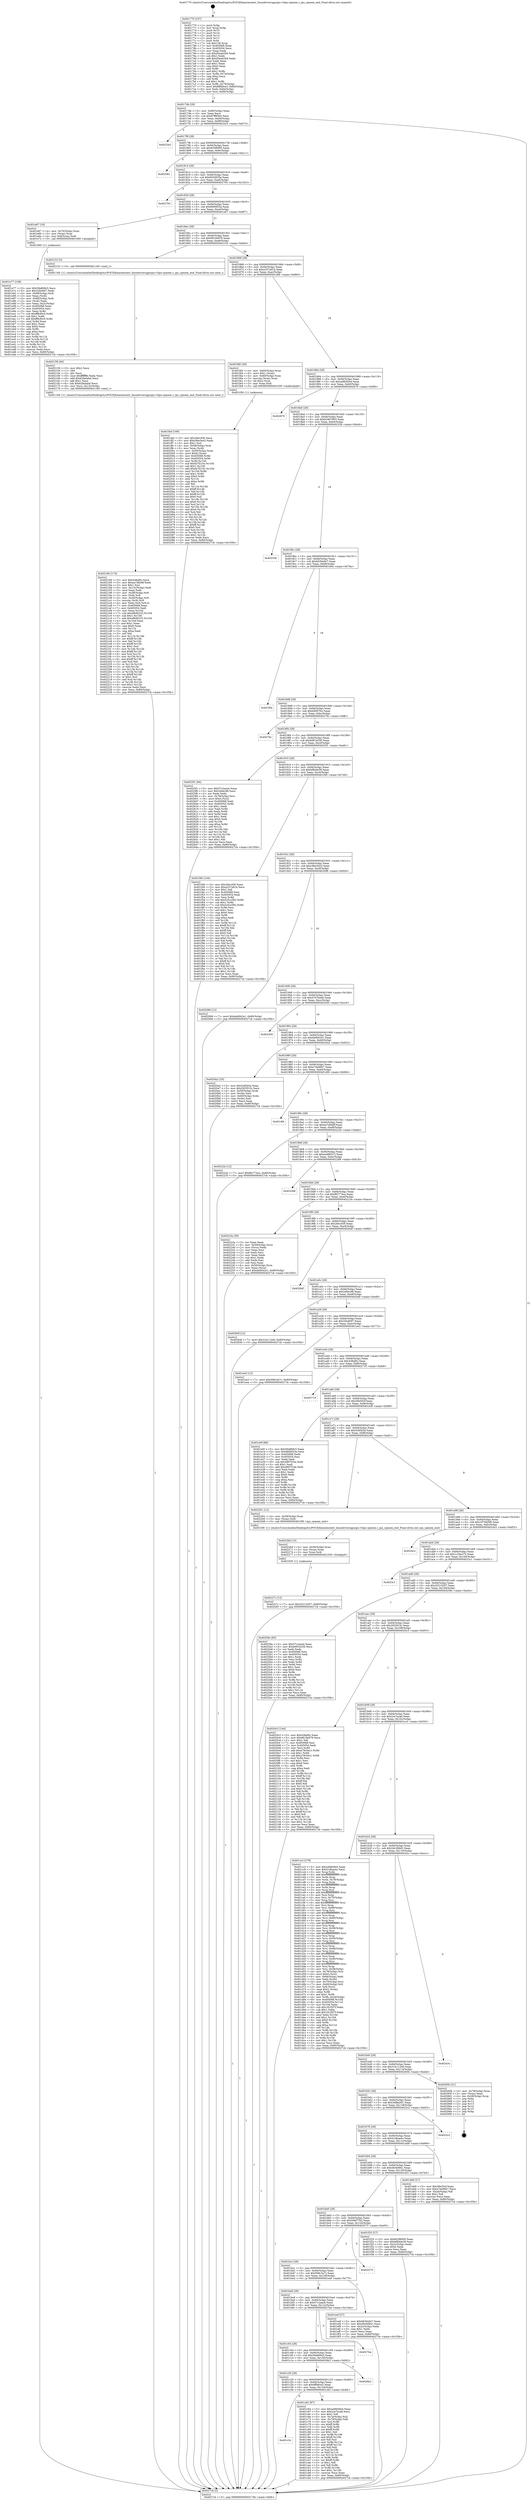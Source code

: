 digraph "0x401770" {
  label = "0x401770 (/mnt/c/Users/mathe/Desktop/tcc/POCII/binaries/extr_linuxdriversgpuipu-v3ipu-cpmem.c_ipu_cpmem_exit_Final-ollvm.out::main(0))"
  labelloc = "t"
  node[shape=record]

  Entry [label="",width=0.3,height=0.3,shape=circle,fillcolor=black,style=filled]
  "0x4017db" [label="{
     0x4017db [29]\l
     | [instrs]\l
     &nbsp;&nbsp;0x4017db \<+3\>: mov -0x80(%rbp),%eax\l
     &nbsp;&nbsp;0x4017de \<+2\>: mov %eax,%ecx\l
     &nbsp;&nbsp;0x4017e0 \<+6\>: sub $0x87ff9564,%ecx\l
     &nbsp;&nbsp;0x4017e6 \<+6\>: mov %eax,-0x94(%rbp)\l
     &nbsp;&nbsp;0x4017ec \<+6\>: mov %ecx,-0x98(%rbp)\l
     &nbsp;&nbsp;0x4017f2 \<+6\>: je 00000000004022e3 \<main+0xb73\>\l
  }"]
  "0x4022e3" [label="{
     0x4022e3\l
  }", style=dashed]
  "0x4017f8" [label="{
     0x4017f8 [28]\l
     | [instrs]\l
     &nbsp;&nbsp;0x4017f8 \<+5\>: jmp 00000000004017fd \<main+0x8d\>\l
     &nbsp;&nbsp;0x4017fd \<+6\>: mov -0x94(%rbp),%eax\l
     &nbsp;&nbsp;0x401803 \<+5\>: sub $0x8c5f6000,%eax\l
     &nbsp;&nbsp;0x401808 \<+6\>: mov %eax,-0x9c(%rbp)\l
     &nbsp;&nbsp;0x40180e \<+6\>: je 0000000000402581 \<main+0xe11\>\l
  }"]
  Exit [label="",width=0.3,height=0.3,shape=circle,fillcolor=black,style=filled,peripheries=2]
  "0x402581" [label="{
     0x402581\l
  }", style=dashed]
  "0x401814" [label="{
     0x401814 [28]\l
     | [instrs]\l
     &nbsp;&nbsp;0x401814 \<+5\>: jmp 0000000000401819 \<main+0xa9\>\l
     &nbsp;&nbsp;0x401819 \<+6\>: mov -0x94(%rbp),%eax\l
     &nbsp;&nbsp;0x40181f \<+5\>: sub $0x9203835e,%eax\l
     &nbsp;&nbsp;0x401824 \<+6\>: mov %eax,-0xa0(%rbp)\l
     &nbsp;&nbsp;0x40182a \<+6\>: je 0000000000402793 \<main+0x1023\>\l
  }"]
  "0x40227c" [label="{
     0x40227c [12]\l
     | [instrs]\l
     &nbsp;&nbsp;0x40227c \<+7\>: movl $0x25215207,-0x80(%rbp)\l
     &nbsp;&nbsp;0x402283 \<+5\>: jmp 00000000004027cb \<main+0x105b\>\l
  }"]
  "0x402793" [label="{
     0x402793\l
  }", style=dashed]
  "0x401830" [label="{
     0x401830 [28]\l
     | [instrs]\l
     &nbsp;&nbsp;0x401830 \<+5\>: jmp 0000000000401835 \<main+0xc5\>\l
     &nbsp;&nbsp;0x401835 \<+6\>: mov -0x94(%rbp),%eax\l
     &nbsp;&nbsp;0x40183b \<+5\>: sub $0x9600f33a,%eax\l
     &nbsp;&nbsp;0x401840 \<+6\>: mov %eax,-0xa4(%rbp)\l
     &nbsp;&nbsp;0x401846 \<+6\>: je 0000000000401e67 \<main+0x6f7\>\l
  }"]
  "0x40226d" [label="{
     0x40226d [15]\l
     | [instrs]\l
     &nbsp;&nbsp;0x40226d \<+4\>: mov -0x58(%rbp),%rax\l
     &nbsp;&nbsp;0x402271 \<+3\>: mov (%rax),%rax\l
     &nbsp;&nbsp;0x402274 \<+3\>: mov %rax,%rdi\l
     &nbsp;&nbsp;0x402277 \<+5\>: call 0000000000401030 \<free@plt\>\l
     | [calls]\l
     &nbsp;&nbsp;0x401030 \{1\} (unknown)\l
  }"]
  "0x401e67" [label="{
     0x401e67 [16]\l
     | [instrs]\l
     &nbsp;&nbsp;0x401e67 \<+4\>: mov -0x70(%rbp),%rax\l
     &nbsp;&nbsp;0x401e6b \<+3\>: mov (%rax),%rax\l
     &nbsp;&nbsp;0x401e6e \<+4\>: mov 0x8(%rax),%rdi\l
     &nbsp;&nbsp;0x401e72 \<+5\>: call 0000000000401060 \<atoi@plt\>\l
     | [calls]\l
     &nbsp;&nbsp;0x401060 \{1\} (unknown)\l
  }"]
  "0x40184c" [label="{
     0x40184c [28]\l
     | [instrs]\l
     &nbsp;&nbsp;0x40184c \<+5\>: jmp 0000000000401851 \<main+0xe1\>\l
     &nbsp;&nbsp;0x401851 \<+6\>: mov -0x94(%rbp),%eax\l
     &nbsp;&nbsp;0x401857 \<+5\>: sub $0x9819e878,%eax\l
     &nbsp;&nbsp;0x40185c \<+6\>: mov %eax,-0xa8(%rbp)\l
     &nbsp;&nbsp;0x401862 \<+6\>: je 0000000000402153 \<main+0x9e3\>\l
  }"]
  "0x402180" [label="{
     0x402180 [174]\l
     | [instrs]\l
     &nbsp;&nbsp;0x402180 \<+5\>: mov $0x438af0c,%ecx\l
     &nbsp;&nbsp;0x402185 \<+5\>: mov $0xea7d649f,%edx\l
     &nbsp;&nbsp;0x40218a \<+3\>: mov $0x1,%sil\l
     &nbsp;&nbsp;0x40218d \<+6\>: mov -0x13c(%rbp),%edi\l
     &nbsp;&nbsp;0x402193 \<+3\>: imul %eax,%edi\l
     &nbsp;&nbsp;0x402196 \<+4\>: mov -0x58(%rbp),%r8\l
     &nbsp;&nbsp;0x40219a \<+3\>: mov (%r8),%r8\l
     &nbsp;&nbsp;0x40219d \<+4\>: mov -0x50(%rbp),%r9\l
     &nbsp;&nbsp;0x4021a1 \<+3\>: movslq (%r9),%r9\l
     &nbsp;&nbsp;0x4021a4 \<+4\>: mov %edi,(%r8,%r9,4)\l
     &nbsp;&nbsp;0x4021a8 \<+7\>: mov 0x405068,%eax\l
     &nbsp;&nbsp;0x4021af \<+7\>: mov 0x405054,%edi\l
     &nbsp;&nbsp;0x4021b6 \<+3\>: mov %eax,%r10d\l
     &nbsp;&nbsp;0x4021b9 \<+7\>: sub $0xef6d0233,%r10d\l
     &nbsp;&nbsp;0x4021c0 \<+4\>: sub $0x1,%r10d\l
     &nbsp;&nbsp;0x4021c4 \<+7\>: add $0xef6d0233,%r10d\l
     &nbsp;&nbsp;0x4021cb \<+4\>: imul %r10d,%eax\l
     &nbsp;&nbsp;0x4021cf \<+3\>: and $0x1,%eax\l
     &nbsp;&nbsp;0x4021d2 \<+3\>: cmp $0x0,%eax\l
     &nbsp;&nbsp;0x4021d5 \<+4\>: sete %r11b\l
     &nbsp;&nbsp;0x4021d9 \<+3\>: cmp $0xa,%edi\l
     &nbsp;&nbsp;0x4021dc \<+3\>: setl %bl\l
     &nbsp;&nbsp;0x4021df \<+3\>: mov %r11b,%r14b\l
     &nbsp;&nbsp;0x4021e2 \<+4\>: xor $0xff,%r14b\l
     &nbsp;&nbsp;0x4021e6 \<+3\>: mov %bl,%r15b\l
     &nbsp;&nbsp;0x4021e9 \<+4\>: xor $0xff,%r15b\l
     &nbsp;&nbsp;0x4021ed \<+4\>: xor $0x1,%sil\l
     &nbsp;&nbsp;0x4021f1 \<+3\>: mov %r14b,%r12b\l
     &nbsp;&nbsp;0x4021f4 \<+4\>: and $0xff,%r12b\l
     &nbsp;&nbsp;0x4021f8 \<+3\>: and %sil,%r11b\l
     &nbsp;&nbsp;0x4021fb \<+3\>: mov %r15b,%r13b\l
     &nbsp;&nbsp;0x4021fe \<+4\>: and $0xff,%r13b\l
     &nbsp;&nbsp;0x402202 \<+3\>: and %sil,%bl\l
     &nbsp;&nbsp;0x402205 \<+3\>: or %r11b,%r12b\l
     &nbsp;&nbsp;0x402208 \<+3\>: or %bl,%r13b\l
     &nbsp;&nbsp;0x40220b \<+3\>: xor %r13b,%r12b\l
     &nbsp;&nbsp;0x40220e \<+3\>: or %r15b,%r14b\l
     &nbsp;&nbsp;0x402211 \<+4\>: xor $0xff,%r14b\l
     &nbsp;&nbsp;0x402215 \<+4\>: or $0x1,%sil\l
     &nbsp;&nbsp;0x402219 \<+3\>: and %sil,%r14b\l
     &nbsp;&nbsp;0x40221c \<+3\>: or %r14b,%r12b\l
     &nbsp;&nbsp;0x40221f \<+4\>: test $0x1,%r12b\l
     &nbsp;&nbsp;0x402223 \<+3\>: cmovne %edx,%ecx\l
     &nbsp;&nbsp;0x402226 \<+3\>: mov %ecx,-0x80(%rbp)\l
     &nbsp;&nbsp;0x402229 \<+5\>: jmp 00000000004027cb \<main+0x105b\>\l
  }"]
  "0x402153" [label="{
     0x402153 [5]\l
     | [instrs]\l
     &nbsp;&nbsp;0x402153 \<+5\>: call 0000000000401160 \<next_i\>\l
     | [calls]\l
     &nbsp;&nbsp;0x401160 \{1\} (/mnt/c/Users/mathe/Desktop/tcc/POCII/binaries/extr_linuxdriversgpuipu-v3ipu-cpmem.c_ipu_cpmem_exit_Final-ollvm.out::next_i)\l
  }"]
  "0x401868" [label="{
     0x401868 [28]\l
     | [instrs]\l
     &nbsp;&nbsp;0x401868 \<+5\>: jmp 000000000040186d \<main+0xfd\>\l
     &nbsp;&nbsp;0x40186d \<+6\>: mov -0x94(%rbp),%eax\l
     &nbsp;&nbsp;0x401873 \<+5\>: sub $0xa337a91b,%eax\l
     &nbsp;&nbsp;0x401878 \<+6\>: mov %eax,-0xac(%rbp)\l
     &nbsp;&nbsp;0x40187e \<+6\>: je 0000000000401fd0 \<main+0x860\>\l
  }"]
  "0x402158" [label="{
     0x402158 [40]\l
     | [instrs]\l
     &nbsp;&nbsp;0x402158 \<+5\>: mov $0x2,%ecx\l
     &nbsp;&nbsp;0x40215d \<+1\>: cltd\l
     &nbsp;&nbsp;0x40215e \<+2\>: idiv %ecx\l
     &nbsp;&nbsp;0x402160 \<+6\>: imul $0xfffffffe,%edx,%ecx\l
     &nbsp;&nbsp;0x402166 \<+6\>: add $0x62fedabd,%ecx\l
     &nbsp;&nbsp;0x40216c \<+3\>: add $0x1,%ecx\l
     &nbsp;&nbsp;0x40216f \<+6\>: sub $0x62fedabd,%ecx\l
     &nbsp;&nbsp;0x402175 \<+6\>: mov %ecx,-0x13c(%rbp)\l
     &nbsp;&nbsp;0x40217b \<+5\>: call 0000000000401160 \<next_i\>\l
     | [calls]\l
     &nbsp;&nbsp;0x401160 \{1\} (/mnt/c/Users/mathe/Desktop/tcc/POCII/binaries/extr_linuxdriversgpuipu-v3ipu-cpmem.c_ipu_cpmem_exit_Final-ollvm.out::next_i)\l
  }"]
  "0x401fd0" [label="{
     0x401fd0 [29]\l
     | [instrs]\l
     &nbsp;&nbsp;0x401fd0 \<+4\>: mov -0x60(%rbp),%rax\l
     &nbsp;&nbsp;0x401fd4 \<+6\>: movl $0x1,(%rax)\l
     &nbsp;&nbsp;0x401fda \<+4\>: mov -0x60(%rbp),%rax\l
     &nbsp;&nbsp;0x401fde \<+3\>: movslq (%rax),%rax\l
     &nbsp;&nbsp;0x401fe1 \<+4\>: shl $0x2,%rax\l
     &nbsp;&nbsp;0x401fe5 \<+3\>: mov %rax,%rdi\l
     &nbsp;&nbsp;0x401fe8 \<+5\>: call 0000000000401050 \<malloc@plt\>\l
     | [calls]\l
     &nbsp;&nbsp;0x401050 \{1\} (unknown)\l
  }"]
  "0x401884" [label="{
     0x401884 [28]\l
     | [instrs]\l
     &nbsp;&nbsp;0x401884 \<+5\>: jmp 0000000000401889 \<main+0x119\>\l
     &nbsp;&nbsp;0x401889 \<+6\>: mov -0x94(%rbp),%eax\l
     &nbsp;&nbsp;0x40188f \<+5\>: sub $0xa46b00e4,%eax\l
     &nbsp;&nbsp;0x401894 \<+6\>: mov %eax,-0xb0(%rbp)\l
     &nbsp;&nbsp;0x40189a \<+6\>: je 0000000000402670 \<main+0xf00\>\l
  }"]
  "0x401fed" [label="{
     0x401fed [169]\l
     | [instrs]\l
     &nbsp;&nbsp;0x401fed \<+5\>: mov $0x26ec456,%ecx\l
     &nbsp;&nbsp;0x401ff2 \<+5\>: mov $0xc9be3e43,%edx\l
     &nbsp;&nbsp;0x401ff7 \<+3\>: mov $0x1,%sil\l
     &nbsp;&nbsp;0x401ffa \<+4\>: mov -0x58(%rbp),%rdi\l
     &nbsp;&nbsp;0x401ffe \<+3\>: mov %rax,(%rdi)\l
     &nbsp;&nbsp;0x402001 \<+4\>: mov -0x50(%rbp),%rax\l
     &nbsp;&nbsp;0x402005 \<+6\>: movl $0x0,(%rax)\l
     &nbsp;&nbsp;0x40200b \<+8\>: mov 0x405068,%r8d\l
     &nbsp;&nbsp;0x402013 \<+8\>: mov 0x405054,%r9d\l
     &nbsp;&nbsp;0x40201b \<+3\>: mov %r8d,%r10d\l
     &nbsp;&nbsp;0x40201e \<+7\>: sub $0xfa7f210c,%r10d\l
     &nbsp;&nbsp;0x402025 \<+4\>: sub $0x1,%r10d\l
     &nbsp;&nbsp;0x402029 \<+7\>: add $0xfa7f210c,%r10d\l
     &nbsp;&nbsp;0x402030 \<+4\>: imul %r10d,%r8d\l
     &nbsp;&nbsp;0x402034 \<+4\>: and $0x1,%r8d\l
     &nbsp;&nbsp;0x402038 \<+4\>: cmp $0x0,%r8d\l
     &nbsp;&nbsp;0x40203c \<+4\>: sete %r11b\l
     &nbsp;&nbsp;0x402040 \<+4\>: cmp $0xa,%r9d\l
     &nbsp;&nbsp;0x402044 \<+3\>: setl %bl\l
     &nbsp;&nbsp;0x402047 \<+3\>: mov %r11b,%r14b\l
     &nbsp;&nbsp;0x40204a \<+4\>: xor $0xff,%r14b\l
     &nbsp;&nbsp;0x40204e \<+3\>: mov %bl,%r15b\l
     &nbsp;&nbsp;0x402051 \<+4\>: xor $0xff,%r15b\l
     &nbsp;&nbsp;0x402055 \<+4\>: xor $0x0,%sil\l
     &nbsp;&nbsp;0x402059 \<+3\>: mov %r14b,%r12b\l
     &nbsp;&nbsp;0x40205c \<+4\>: and $0x0,%r12b\l
     &nbsp;&nbsp;0x402060 \<+3\>: and %sil,%r11b\l
     &nbsp;&nbsp;0x402063 \<+3\>: mov %r15b,%r13b\l
     &nbsp;&nbsp;0x402066 \<+4\>: and $0x0,%r13b\l
     &nbsp;&nbsp;0x40206a \<+3\>: and %sil,%bl\l
     &nbsp;&nbsp;0x40206d \<+3\>: or %r11b,%r12b\l
     &nbsp;&nbsp;0x402070 \<+3\>: or %bl,%r13b\l
     &nbsp;&nbsp;0x402073 \<+3\>: xor %r13b,%r12b\l
     &nbsp;&nbsp;0x402076 \<+3\>: or %r15b,%r14b\l
     &nbsp;&nbsp;0x402079 \<+4\>: xor $0xff,%r14b\l
     &nbsp;&nbsp;0x40207d \<+4\>: or $0x0,%sil\l
     &nbsp;&nbsp;0x402081 \<+3\>: and %sil,%r14b\l
     &nbsp;&nbsp;0x402084 \<+3\>: or %r14b,%r12b\l
     &nbsp;&nbsp;0x402087 \<+4\>: test $0x1,%r12b\l
     &nbsp;&nbsp;0x40208b \<+3\>: cmovne %edx,%ecx\l
     &nbsp;&nbsp;0x40208e \<+3\>: mov %ecx,-0x80(%rbp)\l
     &nbsp;&nbsp;0x402091 \<+5\>: jmp 00000000004027cb \<main+0x105b\>\l
  }"]
  "0x402670" [label="{
     0x402670\l
  }", style=dashed]
  "0x4018a0" [label="{
     0x4018a0 [28]\l
     | [instrs]\l
     &nbsp;&nbsp;0x4018a0 \<+5\>: jmp 00000000004018a5 \<main+0x135\>\l
     &nbsp;&nbsp;0x4018a5 \<+6\>: mov -0x94(%rbp),%eax\l
     &nbsp;&nbsp;0x4018ab \<+5\>: sub $0xb3467803,%eax\l
     &nbsp;&nbsp;0x4018b0 \<+6\>: mov %eax,-0xb4(%rbp)\l
     &nbsp;&nbsp;0x4018b6 \<+6\>: je 000000000040233b \<main+0xbcb\>\l
  }"]
  "0x401e77" [label="{
     0x401e77 [108]\l
     | [instrs]\l
     &nbsp;&nbsp;0x401e77 \<+5\>: mov $0x59a869c5,%ecx\l
     &nbsp;&nbsp;0x401e7c \<+5\>: mov $0x32b4697,%edx\l
     &nbsp;&nbsp;0x401e81 \<+4\>: mov -0x68(%rbp),%rdi\l
     &nbsp;&nbsp;0x401e85 \<+2\>: mov %eax,(%rdi)\l
     &nbsp;&nbsp;0x401e87 \<+4\>: mov -0x68(%rbp),%rdi\l
     &nbsp;&nbsp;0x401e8b \<+2\>: mov (%rdi),%eax\l
     &nbsp;&nbsp;0x401e8d \<+3\>: mov %eax,-0x2c(%rbp)\l
     &nbsp;&nbsp;0x401e90 \<+7\>: mov 0x405068,%eax\l
     &nbsp;&nbsp;0x401e97 \<+7\>: mov 0x405054,%esi\l
     &nbsp;&nbsp;0x401e9e \<+3\>: mov %eax,%r8d\l
     &nbsp;&nbsp;0x401ea1 \<+7\>: sub $0xff9cf0c0,%r8d\l
     &nbsp;&nbsp;0x401ea8 \<+4\>: sub $0x1,%r8d\l
     &nbsp;&nbsp;0x401eac \<+7\>: add $0xff9cf0c0,%r8d\l
     &nbsp;&nbsp;0x401eb3 \<+4\>: imul %r8d,%eax\l
     &nbsp;&nbsp;0x401eb7 \<+3\>: and $0x1,%eax\l
     &nbsp;&nbsp;0x401eba \<+3\>: cmp $0x0,%eax\l
     &nbsp;&nbsp;0x401ebd \<+4\>: sete %r9b\l
     &nbsp;&nbsp;0x401ec1 \<+3\>: cmp $0xa,%esi\l
     &nbsp;&nbsp;0x401ec4 \<+4\>: setl %r10b\l
     &nbsp;&nbsp;0x401ec8 \<+3\>: mov %r9b,%r11b\l
     &nbsp;&nbsp;0x401ecb \<+3\>: and %r10b,%r11b\l
     &nbsp;&nbsp;0x401ece \<+3\>: xor %r10b,%r9b\l
     &nbsp;&nbsp;0x401ed1 \<+3\>: or %r9b,%r11b\l
     &nbsp;&nbsp;0x401ed4 \<+4\>: test $0x1,%r11b\l
     &nbsp;&nbsp;0x401ed8 \<+3\>: cmovne %edx,%ecx\l
     &nbsp;&nbsp;0x401edb \<+3\>: mov %ecx,-0x80(%rbp)\l
     &nbsp;&nbsp;0x401ede \<+5\>: jmp 00000000004027cb \<main+0x105b\>\l
  }"]
  "0x40233b" [label="{
     0x40233b\l
  }", style=dashed]
  "0x4018bc" [label="{
     0x4018bc [28]\l
     | [instrs]\l
     &nbsp;&nbsp;0x4018bc \<+5\>: jmp 00000000004018c1 \<main+0x151\>\l
     &nbsp;&nbsp;0x4018c1 \<+6\>: mov -0x94(%rbp),%eax\l
     &nbsp;&nbsp;0x4018c7 \<+5\>: sub $0xb630e0e7,%eax\l
     &nbsp;&nbsp;0x4018cc \<+6\>: mov %eax,-0xb8(%rbp)\l
     &nbsp;&nbsp;0x4018d2 \<+6\>: je 0000000000401f0a \<main+0x79a\>\l
  }"]
  "0x401770" [label="{
     0x401770 [107]\l
     | [instrs]\l
     &nbsp;&nbsp;0x401770 \<+1\>: push %rbp\l
     &nbsp;&nbsp;0x401771 \<+3\>: mov %rsp,%rbp\l
     &nbsp;&nbsp;0x401774 \<+2\>: push %r15\l
     &nbsp;&nbsp;0x401776 \<+2\>: push %r14\l
     &nbsp;&nbsp;0x401778 \<+2\>: push %r13\l
     &nbsp;&nbsp;0x40177a \<+2\>: push %r12\l
     &nbsp;&nbsp;0x40177c \<+1\>: push %rbx\l
     &nbsp;&nbsp;0x40177d \<+7\>: sub $0x138,%rsp\l
     &nbsp;&nbsp;0x401784 \<+7\>: mov 0x405068,%eax\l
     &nbsp;&nbsp;0x40178b \<+7\>: mov 0x405054,%ecx\l
     &nbsp;&nbsp;0x401792 \<+2\>: mov %eax,%edx\l
     &nbsp;&nbsp;0x401794 \<+6\>: sub $0xd5eab284,%edx\l
     &nbsp;&nbsp;0x40179a \<+3\>: sub $0x1,%edx\l
     &nbsp;&nbsp;0x40179d \<+6\>: add $0xd5eab284,%edx\l
     &nbsp;&nbsp;0x4017a3 \<+3\>: imul %edx,%eax\l
     &nbsp;&nbsp;0x4017a6 \<+3\>: and $0x1,%eax\l
     &nbsp;&nbsp;0x4017a9 \<+3\>: cmp $0x0,%eax\l
     &nbsp;&nbsp;0x4017ac \<+4\>: sete %r8b\l
     &nbsp;&nbsp;0x4017b0 \<+4\>: and $0x1,%r8b\l
     &nbsp;&nbsp;0x4017b4 \<+4\>: mov %r8b,-0x7a(%rbp)\l
     &nbsp;&nbsp;0x4017b8 \<+3\>: cmp $0xa,%ecx\l
     &nbsp;&nbsp;0x4017bb \<+4\>: setl %r8b\l
     &nbsp;&nbsp;0x4017bf \<+4\>: and $0x1,%r8b\l
     &nbsp;&nbsp;0x4017c3 \<+4\>: mov %r8b,-0x79(%rbp)\l
     &nbsp;&nbsp;0x4017c7 \<+7\>: movl $0x6ff48ce3,-0x80(%rbp)\l
     &nbsp;&nbsp;0x4017ce \<+6\>: mov %edi,-0x84(%rbp)\l
     &nbsp;&nbsp;0x4017d4 \<+7\>: mov %rsi,-0x90(%rbp)\l
  }"]
  "0x401f0a" [label="{
     0x401f0a\l
  }", style=dashed]
  "0x4018d8" [label="{
     0x4018d8 [28]\l
     | [instrs]\l
     &nbsp;&nbsp;0x4018d8 \<+5\>: jmp 00000000004018dd \<main+0x16d\>\l
     &nbsp;&nbsp;0x4018dd \<+6\>: mov -0x94(%rbp),%eax\l
     &nbsp;&nbsp;0x4018e3 \<+5\>: sub $0xb9087fcc,%eax\l
     &nbsp;&nbsp;0x4018e8 \<+6\>: mov %eax,-0xbc(%rbp)\l
     &nbsp;&nbsp;0x4018ee \<+6\>: je 000000000040276c \<main+0xffc\>\l
  }"]
  "0x4027cb" [label="{
     0x4027cb [5]\l
     | [instrs]\l
     &nbsp;&nbsp;0x4027cb \<+5\>: jmp 00000000004017db \<main+0x6b\>\l
  }"]
  "0x40276c" [label="{
     0x40276c\l
  }", style=dashed]
  "0x4018f4" [label="{
     0x4018f4 [28]\l
     | [instrs]\l
     &nbsp;&nbsp;0x4018f4 \<+5\>: jmp 00000000004018f9 \<main+0x189\>\l
     &nbsp;&nbsp;0x4018f9 \<+6\>: mov -0x94(%rbp),%eax\l
     &nbsp;&nbsp;0x4018ff \<+5\>: sub $0xb991b256,%eax\l
     &nbsp;&nbsp;0x401904 \<+6\>: mov %eax,-0xc0(%rbp)\l
     &nbsp;&nbsp;0x40190a \<+6\>: je 00000000004025f1 \<main+0xe81\>\l
  }"]
  "0x401c3c" [label="{
     0x401c3c\l
  }", style=dashed]
  "0x4025f1" [label="{
     0x4025f1 [94]\l
     | [instrs]\l
     &nbsp;&nbsp;0x4025f1 \<+5\>: mov $0x57c2aacb,%eax\l
     &nbsp;&nbsp;0x4025f6 \<+5\>: mov $0x2d0ec99,%ecx\l
     &nbsp;&nbsp;0x4025fb \<+2\>: xor %edx,%edx\l
     &nbsp;&nbsp;0x4025fd \<+4\>: mov -0x78(%rbp),%rsi\l
     &nbsp;&nbsp;0x402601 \<+6\>: movl $0x0,(%rsi)\l
     &nbsp;&nbsp;0x402607 \<+7\>: mov 0x405068,%edi\l
     &nbsp;&nbsp;0x40260e \<+8\>: mov 0x405054,%r8d\l
     &nbsp;&nbsp;0x402616 \<+3\>: sub $0x1,%edx\l
     &nbsp;&nbsp;0x402619 \<+3\>: mov %edi,%r9d\l
     &nbsp;&nbsp;0x40261c \<+3\>: add %edx,%r9d\l
     &nbsp;&nbsp;0x40261f \<+4\>: imul %r9d,%edi\l
     &nbsp;&nbsp;0x402623 \<+3\>: and $0x1,%edi\l
     &nbsp;&nbsp;0x402626 \<+3\>: cmp $0x0,%edi\l
     &nbsp;&nbsp;0x402629 \<+4\>: sete %r10b\l
     &nbsp;&nbsp;0x40262d \<+4\>: cmp $0xa,%r8d\l
     &nbsp;&nbsp;0x402631 \<+4\>: setl %r11b\l
     &nbsp;&nbsp;0x402635 \<+3\>: mov %r10b,%bl\l
     &nbsp;&nbsp;0x402638 \<+3\>: and %r11b,%bl\l
     &nbsp;&nbsp;0x40263b \<+3\>: xor %r11b,%r10b\l
     &nbsp;&nbsp;0x40263e \<+3\>: or %r10b,%bl\l
     &nbsp;&nbsp;0x402641 \<+3\>: test $0x1,%bl\l
     &nbsp;&nbsp;0x402644 \<+3\>: cmovne %ecx,%eax\l
     &nbsp;&nbsp;0x402647 \<+3\>: mov %eax,-0x80(%rbp)\l
     &nbsp;&nbsp;0x40264a \<+5\>: jmp 00000000004027cb \<main+0x105b\>\l
  }"]
  "0x401910" [label="{
     0x401910 [28]\l
     | [instrs]\l
     &nbsp;&nbsp;0x401910 \<+5\>: jmp 0000000000401915 \<main+0x1a5\>\l
     &nbsp;&nbsp;0x401915 \<+6\>: mov -0x94(%rbp),%eax\l
     &nbsp;&nbsp;0x40191b \<+5\>: sub $0xbf84de39,%eax\l
     &nbsp;&nbsp;0x401920 \<+6\>: mov %eax,-0xc4(%rbp)\l
     &nbsp;&nbsp;0x401926 \<+6\>: je 0000000000401f40 \<main+0x7d0\>\l
  }"]
  "0x401c62" [label="{
     0x401c62 [97]\l
     | [instrs]\l
     &nbsp;&nbsp;0x401c62 \<+5\>: mov $0xa46b00e4,%eax\l
     &nbsp;&nbsp;0x401c67 \<+5\>: mov $0x2ce7eca6,%ecx\l
     &nbsp;&nbsp;0x401c6c \<+2\>: mov $0x1,%dl\l
     &nbsp;&nbsp;0x401c6e \<+4\>: mov -0x7a(%rbp),%sil\l
     &nbsp;&nbsp;0x401c72 \<+4\>: mov -0x79(%rbp),%dil\l
     &nbsp;&nbsp;0x401c76 \<+3\>: mov %sil,%r8b\l
     &nbsp;&nbsp;0x401c79 \<+4\>: xor $0xff,%r8b\l
     &nbsp;&nbsp;0x401c7d \<+3\>: mov %dil,%r9b\l
     &nbsp;&nbsp;0x401c80 \<+4\>: xor $0xff,%r9b\l
     &nbsp;&nbsp;0x401c84 \<+3\>: xor $0x1,%dl\l
     &nbsp;&nbsp;0x401c87 \<+3\>: mov %r8b,%r10b\l
     &nbsp;&nbsp;0x401c8a \<+4\>: and $0xff,%r10b\l
     &nbsp;&nbsp;0x401c8e \<+3\>: and %dl,%sil\l
     &nbsp;&nbsp;0x401c91 \<+3\>: mov %r9b,%r11b\l
     &nbsp;&nbsp;0x401c94 \<+4\>: and $0xff,%r11b\l
     &nbsp;&nbsp;0x401c98 \<+3\>: and %dl,%dil\l
     &nbsp;&nbsp;0x401c9b \<+3\>: or %sil,%r10b\l
     &nbsp;&nbsp;0x401c9e \<+3\>: or %dil,%r11b\l
     &nbsp;&nbsp;0x401ca1 \<+3\>: xor %r11b,%r10b\l
     &nbsp;&nbsp;0x401ca4 \<+3\>: or %r9b,%r8b\l
     &nbsp;&nbsp;0x401ca7 \<+4\>: xor $0xff,%r8b\l
     &nbsp;&nbsp;0x401cab \<+3\>: or $0x1,%dl\l
     &nbsp;&nbsp;0x401cae \<+3\>: and %dl,%r8b\l
     &nbsp;&nbsp;0x401cb1 \<+3\>: or %r8b,%r10b\l
     &nbsp;&nbsp;0x401cb4 \<+4\>: test $0x1,%r10b\l
     &nbsp;&nbsp;0x401cb8 \<+3\>: cmovne %ecx,%eax\l
     &nbsp;&nbsp;0x401cbb \<+3\>: mov %eax,-0x80(%rbp)\l
     &nbsp;&nbsp;0x401cbe \<+5\>: jmp 00000000004027cb \<main+0x105b\>\l
  }"]
  "0x401f40" [label="{
     0x401f40 [144]\l
     | [instrs]\l
     &nbsp;&nbsp;0x401f40 \<+5\>: mov $0x26ec456,%eax\l
     &nbsp;&nbsp;0x401f45 \<+5\>: mov $0xa337a91b,%ecx\l
     &nbsp;&nbsp;0x401f4a \<+2\>: mov $0x1,%dl\l
     &nbsp;&nbsp;0x401f4c \<+7\>: mov 0x405068,%esi\l
     &nbsp;&nbsp;0x401f53 \<+7\>: mov 0x405054,%edi\l
     &nbsp;&nbsp;0x401f5a \<+3\>: mov %esi,%r8d\l
     &nbsp;&nbsp;0x401f5d \<+7\>: add $0x5c5cc092,%r8d\l
     &nbsp;&nbsp;0x401f64 \<+4\>: sub $0x1,%r8d\l
     &nbsp;&nbsp;0x401f68 \<+7\>: sub $0x5c5cc092,%r8d\l
     &nbsp;&nbsp;0x401f6f \<+4\>: imul %r8d,%esi\l
     &nbsp;&nbsp;0x401f73 \<+3\>: and $0x1,%esi\l
     &nbsp;&nbsp;0x401f76 \<+3\>: cmp $0x0,%esi\l
     &nbsp;&nbsp;0x401f79 \<+4\>: sete %r9b\l
     &nbsp;&nbsp;0x401f7d \<+3\>: cmp $0xa,%edi\l
     &nbsp;&nbsp;0x401f80 \<+4\>: setl %r10b\l
     &nbsp;&nbsp;0x401f84 \<+3\>: mov %r9b,%r11b\l
     &nbsp;&nbsp;0x401f87 \<+4\>: xor $0xff,%r11b\l
     &nbsp;&nbsp;0x401f8b \<+3\>: mov %r10b,%bl\l
     &nbsp;&nbsp;0x401f8e \<+3\>: xor $0xff,%bl\l
     &nbsp;&nbsp;0x401f91 \<+3\>: xor $0x0,%dl\l
     &nbsp;&nbsp;0x401f94 \<+3\>: mov %r11b,%r14b\l
     &nbsp;&nbsp;0x401f97 \<+4\>: and $0x0,%r14b\l
     &nbsp;&nbsp;0x401f9b \<+3\>: and %dl,%r9b\l
     &nbsp;&nbsp;0x401f9e \<+3\>: mov %bl,%r15b\l
     &nbsp;&nbsp;0x401fa1 \<+4\>: and $0x0,%r15b\l
     &nbsp;&nbsp;0x401fa5 \<+3\>: and %dl,%r10b\l
     &nbsp;&nbsp;0x401fa8 \<+3\>: or %r9b,%r14b\l
     &nbsp;&nbsp;0x401fab \<+3\>: or %r10b,%r15b\l
     &nbsp;&nbsp;0x401fae \<+3\>: xor %r15b,%r14b\l
     &nbsp;&nbsp;0x401fb1 \<+3\>: or %bl,%r11b\l
     &nbsp;&nbsp;0x401fb4 \<+4\>: xor $0xff,%r11b\l
     &nbsp;&nbsp;0x401fb8 \<+3\>: or $0x0,%dl\l
     &nbsp;&nbsp;0x401fbb \<+3\>: and %dl,%r11b\l
     &nbsp;&nbsp;0x401fbe \<+3\>: or %r11b,%r14b\l
     &nbsp;&nbsp;0x401fc1 \<+4\>: test $0x1,%r14b\l
     &nbsp;&nbsp;0x401fc5 \<+3\>: cmovne %ecx,%eax\l
     &nbsp;&nbsp;0x401fc8 \<+3\>: mov %eax,-0x80(%rbp)\l
     &nbsp;&nbsp;0x401fcb \<+5\>: jmp 00000000004027cb \<main+0x105b\>\l
  }"]
  "0x40192c" [label="{
     0x40192c [28]\l
     | [instrs]\l
     &nbsp;&nbsp;0x40192c \<+5\>: jmp 0000000000401931 \<main+0x1c1\>\l
     &nbsp;&nbsp;0x401931 \<+6\>: mov -0x94(%rbp),%eax\l
     &nbsp;&nbsp;0x401937 \<+5\>: sub $0xc9be3e43,%eax\l
     &nbsp;&nbsp;0x40193c \<+6\>: mov %eax,-0xc8(%rbp)\l
     &nbsp;&nbsp;0x401942 \<+6\>: je 0000000000402096 \<main+0x926\>\l
  }"]
  "0x401c20" [label="{
     0x401c20 [28]\l
     | [instrs]\l
     &nbsp;&nbsp;0x401c20 \<+5\>: jmp 0000000000401c25 \<main+0x4b5\>\l
     &nbsp;&nbsp;0x401c25 \<+6\>: mov -0x94(%rbp),%eax\l
     &nbsp;&nbsp;0x401c2b \<+5\>: sub $0x6ff48ce3,%eax\l
     &nbsp;&nbsp;0x401c30 \<+6\>: mov %eax,-0x134(%rbp)\l
     &nbsp;&nbsp;0x401c36 \<+6\>: je 0000000000401c62 \<main+0x4f2\>\l
  }"]
  "0x402096" [label="{
     0x402096 [12]\l
     | [instrs]\l
     &nbsp;&nbsp;0x402096 \<+7\>: movl $0xda0642e1,-0x80(%rbp)\l
     &nbsp;&nbsp;0x40209d \<+5\>: jmp 00000000004027cb \<main+0x105b\>\l
  }"]
  "0x401948" [label="{
     0x401948 [28]\l
     | [instrs]\l
     &nbsp;&nbsp;0x401948 \<+5\>: jmp 000000000040194d \<main+0x1dd\>\l
     &nbsp;&nbsp;0x40194d \<+6\>: mov -0x94(%rbp),%eax\l
     &nbsp;&nbsp;0x401953 \<+5\>: sub $0xd7d7bee6,%eax\l
     &nbsp;&nbsp;0x401958 \<+6\>: mov %eax,-0xcc(%rbp)\l
     &nbsp;&nbsp;0x40195e \<+6\>: je 0000000000402430 \<main+0xcc0\>\l
  }"]
  "0x4026b2" [label="{
     0x4026b2\l
  }", style=dashed]
  "0x402430" [label="{
     0x402430\l
  }", style=dashed]
  "0x401964" [label="{
     0x401964 [28]\l
     | [instrs]\l
     &nbsp;&nbsp;0x401964 \<+5\>: jmp 0000000000401969 \<main+0x1f9\>\l
     &nbsp;&nbsp;0x401969 \<+6\>: mov -0x94(%rbp),%eax\l
     &nbsp;&nbsp;0x40196f \<+5\>: sub $0xda0642e1,%eax\l
     &nbsp;&nbsp;0x401974 \<+6\>: mov %eax,-0xd0(%rbp)\l
     &nbsp;&nbsp;0x40197a \<+6\>: je 00000000004020a2 \<main+0x932\>\l
  }"]
  "0x401c04" [label="{
     0x401c04 [28]\l
     | [instrs]\l
     &nbsp;&nbsp;0x401c04 \<+5\>: jmp 0000000000401c09 \<main+0x499\>\l
     &nbsp;&nbsp;0x401c09 \<+6\>: mov -0x94(%rbp),%eax\l
     &nbsp;&nbsp;0x401c0f \<+5\>: sub $0x59a869c5,%eax\l
     &nbsp;&nbsp;0x401c14 \<+6\>: mov %eax,-0x130(%rbp)\l
     &nbsp;&nbsp;0x401c1a \<+6\>: je 00000000004026b2 \<main+0xf42\>\l
  }"]
  "0x4020a2" [label="{
     0x4020a2 [33]\l
     | [instrs]\l
     &nbsp;&nbsp;0x4020a2 \<+5\>: mov $0x5c85b5a,%eax\l
     &nbsp;&nbsp;0x4020a7 \<+5\>: mov $0x2925f15c,%ecx\l
     &nbsp;&nbsp;0x4020ac \<+4\>: mov -0x50(%rbp),%rdx\l
     &nbsp;&nbsp;0x4020b0 \<+2\>: mov (%rdx),%esi\l
     &nbsp;&nbsp;0x4020b2 \<+4\>: mov -0x60(%rbp),%rdx\l
     &nbsp;&nbsp;0x4020b6 \<+2\>: cmp (%rdx),%esi\l
     &nbsp;&nbsp;0x4020b8 \<+3\>: cmovl %ecx,%eax\l
     &nbsp;&nbsp;0x4020bb \<+3\>: mov %eax,-0x80(%rbp)\l
     &nbsp;&nbsp;0x4020be \<+5\>: jmp 00000000004027cb \<main+0x105b\>\l
  }"]
  "0x401980" [label="{
     0x401980 [28]\l
     | [instrs]\l
     &nbsp;&nbsp;0x401980 \<+5\>: jmp 0000000000401985 \<main+0x215\>\l
     &nbsp;&nbsp;0x401985 \<+6\>: mov -0x94(%rbp),%eax\l
     &nbsp;&nbsp;0x40198b \<+5\>: sub $0xe7de96b7,%eax\l
     &nbsp;&nbsp;0x401990 \<+6\>: mov %eax,-0xd4(%rbp)\l
     &nbsp;&nbsp;0x401996 \<+6\>: je 0000000000401df4 \<main+0x684\>\l
  }"]
  "0x4027ba" [label="{
     0x4027ba\l
  }", style=dashed]
  "0x401df4" [label="{
     0x401df4\l
  }", style=dashed]
  "0x40199c" [label="{
     0x40199c [28]\l
     | [instrs]\l
     &nbsp;&nbsp;0x40199c \<+5\>: jmp 00000000004019a1 \<main+0x231\>\l
     &nbsp;&nbsp;0x4019a1 \<+6\>: mov -0x94(%rbp),%eax\l
     &nbsp;&nbsp;0x4019a7 \<+5\>: sub $0xea7d649f,%eax\l
     &nbsp;&nbsp;0x4019ac \<+6\>: mov %eax,-0xd8(%rbp)\l
     &nbsp;&nbsp;0x4019b2 \<+6\>: je 000000000040222e \<main+0xabe\>\l
  }"]
  "0x401be8" [label="{
     0x401be8 [28]\l
     | [instrs]\l
     &nbsp;&nbsp;0x401be8 \<+5\>: jmp 0000000000401bed \<main+0x47d\>\l
     &nbsp;&nbsp;0x401bed \<+6\>: mov -0x94(%rbp),%eax\l
     &nbsp;&nbsp;0x401bf3 \<+5\>: sub $0x57c2aacb,%eax\l
     &nbsp;&nbsp;0x401bf8 \<+6\>: mov %eax,-0x12c(%rbp)\l
     &nbsp;&nbsp;0x401bfe \<+6\>: je 00000000004027ba \<main+0x104a\>\l
  }"]
  "0x40222e" [label="{
     0x40222e [12]\l
     | [instrs]\l
     &nbsp;&nbsp;0x40222e \<+7\>: movl $0xf8277dca,-0x80(%rbp)\l
     &nbsp;&nbsp;0x402235 \<+5\>: jmp 00000000004027cb \<main+0x105b\>\l
  }"]
  "0x4019b8" [label="{
     0x4019b8 [28]\l
     | [instrs]\l
     &nbsp;&nbsp;0x4019b8 \<+5\>: jmp 00000000004019bd \<main+0x24d\>\l
     &nbsp;&nbsp;0x4019bd \<+6\>: mov -0x94(%rbp),%eax\l
     &nbsp;&nbsp;0x4019c3 \<+5\>: sub $0xead86515,%eax\l
     &nbsp;&nbsp;0x4019c8 \<+6\>: mov %eax,-0xdc(%rbp)\l
     &nbsp;&nbsp;0x4019ce \<+6\>: je 0000000000402288 \<main+0xb18\>\l
  }"]
  "0x401eef" [label="{
     0x401eef [27]\l
     | [instrs]\l
     &nbsp;&nbsp;0x401eef \<+5\>: mov $0xb630e0e7,%eax\l
     &nbsp;&nbsp;0x401ef4 \<+5\>: mov $0x49c9d941,%ecx\l
     &nbsp;&nbsp;0x401ef9 \<+3\>: mov -0x2c(%rbp),%edx\l
     &nbsp;&nbsp;0x401efc \<+3\>: cmp $0x1,%edx\l
     &nbsp;&nbsp;0x401eff \<+3\>: cmovl %ecx,%eax\l
     &nbsp;&nbsp;0x401f02 \<+3\>: mov %eax,-0x80(%rbp)\l
     &nbsp;&nbsp;0x401f05 \<+5\>: jmp 00000000004027cb \<main+0x105b\>\l
  }"]
  "0x402288" [label="{
     0x402288\l
  }", style=dashed]
  "0x4019d4" [label="{
     0x4019d4 [28]\l
     | [instrs]\l
     &nbsp;&nbsp;0x4019d4 \<+5\>: jmp 00000000004019d9 \<main+0x269\>\l
     &nbsp;&nbsp;0x4019d9 \<+6\>: mov -0x94(%rbp),%eax\l
     &nbsp;&nbsp;0x4019df \<+5\>: sub $0xf8277dca,%eax\l
     &nbsp;&nbsp;0x4019e4 \<+6\>: mov %eax,-0xe0(%rbp)\l
     &nbsp;&nbsp;0x4019ea \<+6\>: je 000000000040223a \<main+0xaca\>\l
  }"]
  "0x401bcc" [label="{
     0x401bcc [28]\l
     | [instrs]\l
     &nbsp;&nbsp;0x401bcc \<+5\>: jmp 0000000000401bd1 \<main+0x461\>\l
     &nbsp;&nbsp;0x401bd1 \<+6\>: mov -0x94(%rbp),%eax\l
     &nbsp;&nbsp;0x401bd7 \<+5\>: sub $0x569c3a7c,%eax\l
     &nbsp;&nbsp;0x401bdc \<+6\>: mov %eax,-0x128(%rbp)\l
     &nbsp;&nbsp;0x401be2 \<+6\>: je 0000000000401eef \<main+0x77f\>\l
  }"]
  "0x40223a" [label="{
     0x40223a [39]\l
     | [instrs]\l
     &nbsp;&nbsp;0x40223a \<+2\>: xor %eax,%eax\l
     &nbsp;&nbsp;0x40223c \<+4\>: mov -0x50(%rbp),%rcx\l
     &nbsp;&nbsp;0x402240 \<+2\>: mov (%rcx),%edx\l
     &nbsp;&nbsp;0x402242 \<+2\>: mov %eax,%esi\l
     &nbsp;&nbsp;0x402244 \<+2\>: sub %edx,%esi\l
     &nbsp;&nbsp;0x402246 \<+2\>: mov %eax,%edx\l
     &nbsp;&nbsp;0x402248 \<+3\>: sub $0x1,%edx\l
     &nbsp;&nbsp;0x40224b \<+2\>: add %edx,%esi\l
     &nbsp;&nbsp;0x40224d \<+2\>: sub %esi,%eax\l
     &nbsp;&nbsp;0x40224f \<+4\>: mov -0x50(%rbp),%rcx\l
     &nbsp;&nbsp;0x402253 \<+2\>: mov %eax,(%rcx)\l
     &nbsp;&nbsp;0x402255 \<+7\>: movl $0xda0642e1,-0x80(%rbp)\l
     &nbsp;&nbsp;0x40225c \<+5\>: jmp 00000000004027cb \<main+0x105b\>\l
  }"]
  "0x4019f0" [label="{
     0x4019f0 [28]\l
     | [instrs]\l
     &nbsp;&nbsp;0x4019f0 \<+5\>: jmp 00000000004019f5 \<main+0x285\>\l
     &nbsp;&nbsp;0x4019f5 \<+6\>: mov -0x94(%rbp),%eax\l
     &nbsp;&nbsp;0x4019fb \<+5\>: sub $0x26ec456,%eax\l
     &nbsp;&nbsp;0x401a00 \<+6\>: mov %eax,-0xe4(%rbp)\l
     &nbsp;&nbsp;0x401a06 \<+6\>: je 00000000004026df \<main+0xf6f\>\l
  }"]
  "0x402575" [label="{
     0x402575\l
  }", style=dashed]
  "0x4026df" [label="{
     0x4026df\l
  }", style=dashed]
  "0x401a0c" [label="{
     0x401a0c [28]\l
     | [instrs]\l
     &nbsp;&nbsp;0x401a0c \<+5\>: jmp 0000000000401a11 \<main+0x2a1\>\l
     &nbsp;&nbsp;0x401a11 \<+6\>: mov -0x94(%rbp),%eax\l
     &nbsp;&nbsp;0x401a17 \<+5\>: sub $0x2d0ec99,%eax\l
     &nbsp;&nbsp;0x401a1c \<+6\>: mov %eax,-0xe8(%rbp)\l
     &nbsp;&nbsp;0x401a22 \<+6\>: je 000000000040264f \<main+0xedf\>\l
  }"]
  "0x401bb0" [label="{
     0x401bb0 [28]\l
     | [instrs]\l
     &nbsp;&nbsp;0x401bb0 \<+5\>: jmp 0000000000401bb5 \<main+0x445\>\l
     &nbsp;&nbsp;0x401bb5 \<+6\>: mov -0x94(%rbp),%eax\l
     &nbsp;&nbsp;0x401bbb \<+5\>: sub $0x50bf77b2,%eax\l
     &nbsp;&nbsp;0x401bc0 \<+6\>: mov %eax,-0x124(%rbp)\l
     &nbsp;&nbsp;0x401bc6 \<+6\>: je 0000000000402575 \<main+0xe05\>\l
  }"]
  "0x40264f" [label="{
     0x40264f [12]\l
     | [instrs]\l
     &nbsp;&nbsp;0x40264f \<+7\>: movl $0x31b112e6,-0x80(%rbp)\l
     &nbsp;&nbsp;0x402656 \<+5\>: jmp 00000000004027cb \<main+0x105b\>\l
  }"]
  "0x401a28" [label="{
     0x401a28 [28]\l
     | [instrs]\l
     &nbsp;&nbsp;0x401a28 \<+5\>: jmp 0000000000401a2d \<main+0x2bd\>\l
     &nbsp;&nbsp;0x401a2d \<+6\>: mov -0x94(%rbp),%eax\l
     &nbsp;&nbsp;0x401a33 \<+5\>: sub $0x32b4697,%eax\l
     &nbsp;&nbsp;0x401a38 \<+6\>: mov %eax,-0xec(%rbp)\l
     &nbsp;&nbsp;0x401a3e \<+6\>: je 0000000000401ee3 \<main+0x773\>\l
  }"]
  "0x401f25" [label="{
     0x401f25 [27]\l
     | [instrs]\l
     &nbsp;&nbsp;0x401f25 \<+5\>: mov $0x8c5f6000,%eax\l
     &nbsp;&nbsp;0x401f2a \<+5\>: mov $0xbf84de39,%ecx\l
     &nbsp;&nbsp;0x401f2f \<+3\>: mov -0x2c(%rbp),%edx\l
     &nbsp;&nbsp;0x401f32 \<+3\>: cmp $0x0,%edx\l
     &nbsp;&nbsp;0x401f35 \<+3\>: cmove %ecx,%eax\l
     &nbsp;&nbsp;0x401f38 \<+3\>: mov %eax,-0x80(%rbp)\l
     &nbsp;&nbsp;0x401f3b \<+5\>: jmp 00000000004027cb \<main+0x105b\>\l
  }"]
  "0x401ee3" [label="{
     0x401ee3 [12]\l
     | [instrs]\l
     &nbsp;&nbsp;0x401ee3 \<+7\>: movl $0x569c3a7c,-0x80(%rbp)\l
     &nbsp;&nbsp;0x401eea \<+5\>: jmp 00000000004027cb \<main+0x105b\>\l
  }"]
  "0x401a44" [label="{
     0x401a44 [28]\l
     | [instrs]\l
     &nbsp;&nbsp;0x401a44 \<+5\>: jmp 0000000000401a49 \<main+0x2d9\>\l
     &nbsp;&nbsp;0x401a49 \<+6\>: mov -0x94(%rbp),%eax\l
     &nbsp;&nbsp;0x401a4f \<+5\>: sub $0x438af0c,%eax\l
     &nbsp;&nbsp;0x401a54 \<+6\>: mov %eax,-0xf0(%rbp)\l
     &nbsp;&nbsp;0x401a5a \<+6\>: je 0000000000402719 \<main+0xfa9\>\l
  }"]
  "0x401b94" [label="{
     0x401b94 [28]\l
     | [instrs]\l
     &nbsp;&nbsp;0x401b94 \<+5\>: jmp 0000000000401b99 \<main+0x429\>\l
     &nbsp;&nbsp;0x401b99 \<+6\>: mov -0x94(%rbp),%eax\l
     &nbsp;&nbsp;0x401b9f \<+5\>: sub $0x49c9d941,%eax\l
     &nbsp;&nbsp;0x401ba4 \<+6\>: mov %eax,-0x120(%rbp)\l
     &nbsp;&nbsp;0x401baa \<+6\>: je 0000000000401f25 \<main+0x7b5\>\l
  }"]
  "0x402719" [label="{
     0x402719\l
  }", style=dashed]
  "0x401a60" [label="{
     0x401a60 [28]\l
     | [instrs]\l
     &nbsp;&nbsp;0x401a60 \<+5\>: jmp 0000000000401a65 \<main+0x2f5\>\l
     &nbsp;&nbsp;0x401a65 \<+6\>: mov -0x94(%rbp),%eax\l
     &nbsp;&nbsp;0x401a6b \<+5\>: sub $0x58e50cf,%eax\l
     &nbsp;&nbsp;0x401a70 \<+6\>: mov %eax,-0xf4(%rbp)\l
     &nbsp;&nbsp;0x401a76 \<+6\>: je 0000000000401e0f \<main+0x69f\>\l
  }"]
  "0x401dd9" [label="{
     0x401dd9 [27]\l
     | [instrs]\l
     &nbsp;&nbsp;0x401dd9 \<+5\>: mov $0x58e50cf,%eax\l
     &nbsp;&nbsp;0x401dde \<+5\>: mov $0xe7de96b7,%ecx\l
     &nbsp;&nbsp;0x401de3 \<+3\>: mov -0x2d(%rbp),%dl\l
     &nbsp;&nbsp;0x401de6 \<+3\>: test $0x1,%dl\l
     &nbsp;&nbsp;0x401de9 \<+3\>: cmovne %ecx,%eax\l
     &nbsp;&nbsp;0x401dec \<+3\>: mov %eax,-0x80(%rbp)\l
     &nbsp;&nbsp;0x401def \<+5\>: jmp 00000000004027cb \<main+0x105b\>\l
  }"]
  "0x401e0f" [label="{
     0x401e0f [88]\l
     | [instrs]\l
     &nbsp;&nbsp;0x401e0f \<+5\>: mov $0x59a869c5,%eax\l
     &nbsp;&nbsp;0x401e14 \<+5\>: mov $0x9600f33a,%ecx\l
     &nbsp;&nbsp;0x401e19 \<+7\>: mov 0x405068,%edx\l
     &nbsp;&nbsp;0x401e20 \<+7\>: mov 0x405054,%esi\l
     &nbsp;&nbsp;0x401e27 \<+2\>: mov %edx,%edi\l
     &nbsp;&nbsp;0x401e29 \<+6\>: sub $0x4897f1be,%edi\l
     &nbsp;&nbsp;0x401e2f \<+3\>: sub $0x1,%edi\l
     &nbsp;&nbsp;0x401e32 \<+6\>: add $0x4897f1be,%edi\l
     &nbsp;&nbsp;0x401e38 \<+3\>: imul %edi,%edx\l
     &nbsp;&nbsp;0x401e3b \<+3\>: and $0x1,%edx\l
     &nbsp;&nbsp;0x401e3e \<+3\>: cmp $0x0,%edx\l
     &nbsp;&nbsp;0x401e41 \<+4\>: sete %r8b\l
     &nbsp;&nbsp;0x401e45 \<+3\>: cmp $0xa,%esi\l
     &nbsp;&nbsp;0x401e48 \<+4\>: setl %r9b\l
     &nbsp;&nbsp;0x401e4c \<+3\>: mov %r8b,%r10b\l
     &nbsp;&nbsp;0x401e4f \<+3\>: and %r9b,%r10b\l
     &nbsp;&nbsp;0x401e52 \<+3\>: xor %r9b,%r8b\l
     &nbsp;&nbsp;0x401e55 \<+3\>: or %r8b,%r10b\l
     &nbsp;&nbsp;0x401e58 \<+4\>: test $0x1,%r10b\l
     &nbsp;&nbsp;0x401e5c \<+3\>: cmovne %ecx,%eax\l
     &nbsp;&nbsp;0x401e5f \<+3\>: mov %eax,-0x80(%rbp)\l
     &nbsp;&nbsp;0x401e62 \<+5\>: jmp 00000000004027cb \<main+0x105b\>\l
  }"]
  "0x401a7c" [label="{
     0x401a7c [28]\l
     | [instrs]\l
     &nbsp;&nbsp;0x401a7c \<+5\>: jmp 0000000000401a81 \<main+0x311\>\l
     &nbsp;&nbsp;0x401a81 \<+6\>: mov -0x94(%rbp),%eax\l
     &nbsp;&nbsp;0x401a87 \<+5\>: sub $0x5c85b5a,%eax\l
     &nbsp;&nbsp;0x401a8c \<+6\>: mov %eax,-0xf8(%rbp)\l
     &nbsp;&nbsp;0x401a92 \<+6\>: je 0000000000402261 \<main+0xaf1\>\l
  }"]
  "0x401b78" [label="{
     0x401b78 [28]\l
     | [instrs]\l
     &nbsp;&nbsp;0x401b78 \<+5\>: jmp 0000000000401b7d \<main+0x40d\>\l
     &nbsp;&nbsp;0x401b7d \<+6\>: mov -0x94(%rbp),%eax\l
     &nbsp;&nbsp;0x401b83 \<+5\>: sub $0x41dbae4c,%eax\l
     &nbsp;&nbsp;0x401b88 \<+6\>: mov %eax,-0x11c(%rbp)\l
     &nbsp;&nbsp;0x401b8e \<+6\>: je 0000000000401dd9 \<main+0x669\>\l
  }"]
  "0x402261" [label="{
     0x402261 [12]\l
     | [instrs]\l
     &nbsp;&nbsp;0x402261 \<+4\>: mov -0x58(%rbp),%rax\l
     &nbsp;&nbsp;0x402265 \<+3\>: mov (%rax),%rdi\l
     &nbsp;&nbsp;0x402268 \<+5\>: call 00000000004015f0 \<ipu_cpmem_exit\>\l
     | [calls]\l
     &nbsp;&nbsp;0x4015f0 \{1\} (/mnt/c/Users/mathe/Desktop/tcc/POCII/binaries/extr_linuxdriversgpuipu-v3ipu-cpmem.c_ipu_cpmem_exit_Final-ollvm.out::ipu_cpmem_exit)\l
  }"]
  "0x401a98" [label="{
     0x401a98 [28]\l
     | [instrs]\l
     &nbsp;&nbsp;0x401a98 \<+5\>: jmp 0000000000401a9d \<main+0x32d\>\l
     &nbsp;&nbsp;0x401a9d \<+6\>: mov -0x94(%rbp),%eax\l
     &nbsp;&nbsp;0x401aa3 \<+5\>: sub $0x19794008,%eax\l
     &nbsp;&nbsp;0x401aa8 \<+6\>: mov %eax,-0xfc(%rbp)\l
     &nbsp;&nbsp;0x401aae \<+6\>: je 00000000004024c2 \<main+0xd52\>\l
  }"]
  "0x4022c2" [label="{
     0x4022c2\l
  }", style=dashed]
  "0x4024c2" [label="{
     0x4024c2\l
  }", style=dashed]
  "0x401ab4" [label="{
     0x401ab4 [28]\l
     | [instrs]\l
     &nbsp;&nbsp;0x401ab4 \<+5\>: jmp 0000000000401ab9 \<main+0x349\>\l
     &nbsp;&nbsp;0x401ab9 \<+6\>: mov -0x94(%rbp),%eax\l
     &nbsp;&nbsp;0x401abf \<+5\>: sub $0x1c26a374,%eax\l
     &nbsp;&nbsp;0x401ac4 \<+6\>: mov %eax,-0x100(%rbp)\l
     &nbsp;&nbsp;0x401aca \<+6\>: je 00000000004023c1 \<main+0xc51\>\l
  }"]
  "0x401b5c" [label="{
     0x401b5c [28]\l
     | [instrs]\l
     &nbsp;&nbsp;0x401b5c \<+5\>: jmp 0000000000401b61 \<main+0x3f1\>\l
     &nbsp;&nbsp;0x401b61 \<+6\>: mov -0x94(%rbp),%eax\l
     &nbsp;&nbsp;0x401b67 \<+5\>: sub $0x3ef8a291,%eax\l
     &nbsp;&nbsp;0x401b6c \<+6\>: mov %eax,-0x118(%rbp)\l
     &nbsp;&nbsp;0x401b72 \<+6\>: je 00000000004022c2 \<main+0xb52\>\l
  }"]
  "0x4023c1" [label="{
     0x4023c1\l
  }", style=dashed]
  "0x401ad0" [label="{
     0x401ad0 [28]\l
     | [instrs]\l
     &nbsp;&nbsp;0x401ad0 \<+5\>: jmp 0000000000401ad5 \<main+0x365\>\l
     &nbsp;&nbsp;0x401ad5 \<+6\>: mov -0x94(%rbp),%eax\l
     &nbsp;&nbsp;0x401adb \<+5\>: sub $0x25215207,%eax\l
     &nbsp;&nbsp;0x401ae0 \<+6\>: mov %eax,-0x104(%rbp)\l
     &nbsp;&nbsp;0x401ae6 \<+6\>: je 000000000040259e \<main+0xe2e\>\l
  }"]
  "0x40265b" [label="{
     0x40265b [21]\l
     | [instrs]\l
     &nbsp;&nbsp;0x40265b \<+4\>: mov -0x78(%rbp),%rax\l
     &nbsp;&nbsp;0x40265f \<+2\>: mov (%rax),%eax\l
     &nbsp;&nbsp;0x402661 \<+4\>: lea -0x28(%rbp),%rsp\l
     &nbsp;&nbsp;0x402665 \<+1\>: pop %rbx\l
     &nbsp;&nbsp;0x402666 \<+2\>: pop %r12\l
     &nbsp;&nbsp;0x402668 \<+2\>: pop %r13\l
     &nbsp;&nbsp;0x40266a \<+2\>: pop %r14\l
     &nbsp;&nbsp;0x40266c \<+2\>: pop %r15\l
     &nbsp;&nbsp;0x40266e \<+1\>: pop %rbp\l
     &nbsp;&nbsp;0x40266f \<+1\>: ret\l
  }"]
  "0x40259e" [label="{
     0x40259e [83]\l
     | [instrs]\l
     &nbsp;&nbsp;0x40259e \<+5\>: mov $0x57c2aacb,%eax\l
     &nbsp;&nbsp;0x4025a3 \<+5\>: mov $0xb991b256,%ecx\l
     &nbsp;&nbsp;0x4025a8 \<+2\>: xor %edx,%edx\l
     &nbsp;&nbsp;0x4025aa \<+7\>: mov 0x405068,%esi\l
     &nbsp;&nbsp;0x4025b1 \<+7\>: mov 0x405054,%edi\l
     &nbsp;&nbsp;0x4025b8 \<+3\>: sub $0x1,%edx\l
     &nbsp;&nbsp;0x4025bb \<+3\>: mov %esi,%r8d\l
     &nbsp;&nbsp;0x4025be \<+3\>: add %edx,%r8d\l
     &nbsp;&nbsp;0x4025c1 \<+4\>: imul %r8d,%esi\l
     &nbsp;&nbsp;0x4025c5 \<+3\>: and $0x1,%esi\l
     &nbsp;&nbsp;0x4025c8 \<+3\>: cmp $0x0,%esi\l
     &nbsp;&nbsp;0x4025cb \<+4\>: sete %r9b\l
     &nbsp;&nbsp;0x4025cf \<+3\>: cmp $0xa,%edi\l
     &nbsp;&nbsp;0x4025d2 \<+4\>: setl %r10b\l
     &nbsp;&nbsp;0x4025d6 \<+3\>: mov %r9b,%r11b\l
     &nbsp;&nbsp;0x4025d9 \<+3\>: and %r10b,%r11b\l
     &nbsp;&nbsp;0x4025dc \<+3\>: xor %r10b,%r9b\l
     &nbsp;&nbsp;0x4025df \<+3\>: or %r9b,%r11b\l
     &nbsp;&nbsp;0x4025e2 \<+4\>: test $0x1,%r11b\l
     &nbsp;&nbsp;0x4025e6 \<+3\>: cmovne %ecx,%eax\l
     &nbsp;&nbsp;0x4025e9 \<+3\>: mov %eax,-0x80(%rbp)\l
     &nbsp;&nbsp;0x4025ec \<+5\>: jmp 00000000004027cb \<main+0x105b\>\l
  }"]
  "0x401aec" [label="{
     0x401aec [28]\l
     | [instrs]\l
     &nbsp;&nbsp;0x401aec \<+5\>: jmp 0000000000401af1 \<main+0x381\>\l
     &nbsp;&nbsp;0x401af1 \<+6\>: mov -0x94(%rbp),%eax\l
     &nbsp;&nbsp;0x401af7 \<+5\>: sub $0x2925f15c,%eax\l
     &nbsp;&nbsp;0x401afc \<+6\>: mov %eax,-0x108(%rbp)\l
     &nbsp;&nbsp;0x401b02 \<+6\>: je 00000000004020c3 \<main+0x953\>\l
  }"]
  "0x401b40" [label="{
     0x401b40 [28]\l
     | [instrs]\l
     &nbsp;&nbsp;0x401b40 \<+5\>: jmp 0000000000401b45 \<main+0x3d5\>\l
     &nbsp;&nbsp;0x401b45 \<+6\>: mov -0x94(%rbp),%eax\l
     &nbsp;&nbsp;0x401b4b \<+5\>: sub $0x31b112e6,%eax\l
     &nbsp;&nbsp;0x401b50 \<+6\>: mov %eax,-0x114(%rbp)\l
     &nbsp;&nbsp;0x401b56 \<+6\>: je 000000000040265b \<main+0xeeb\>\l
  }"]
  "0x4020c3" [label="{
     0x4020c3 [144]\l
     | [instrs]\l
     &nbsp;&nbsp;0x4020c3 \<+5\>: mov $0x438af0c,%eax\l
     &nbsp;&nbsp;0x4020c8 \<+5\>: mov $0x9819e878,%ecx\l
     &nbsp;&nbsp;0x4020cd \<+2\>: mov $0x1,%dl\l
     &nbsp;&nbsp;0x4020cf \<+7\>: mov 0x405068,%esi\l
     &nbsp;&nbsp;0x4020d6 \<+7\>: mov 0x405054,%edi\l
     &nbsp;&nbsp;0x4020dd \<+3\>: mov %esi,%r8d\l
     &nbsp;&nbsp;0x4020e0 \<+7\>: add $0xa78c5ec1,%r8d\l
     &nbsp;&nbsp;0x4020e7 \<+4\>: sub $0x1,%r8d\l
     &nbsp;&nbsp;0x4020eb \<+7\>: sub $0xa78c5ec1,%r8d\l
     &nbsp;&nbsp;0x4020f2 \<+4\>: imul %r8d,%esi\l
     &nbsp;&nbsp;0x4020f6 \<+3\>: and $0x1,%esi\l
     &nbsp;&nbsp;0x4020f9 \<+3\>: cmp $0x0,%esi\l
     &nbsp;&nbsp;0x4020fc \<+4\>: sete %r9b\l
     &nbsp;&nbsp;0x402100 \<+3\>: cmp $0xa,%edi\l
     &nbsp;&nbsp;0x402103 \<+4\>: setl %r10b\l
     &nbsp;&nbsp;0x402107 \<+3\>: mov %r9b,%r11b\l
     &nbsp;&nbsp;0x40210a \<+4\>: xor $0xff,%r11b\l
     &nbsp;&nbsp;0x40210e \<+3\>: mov %r10b,%bl\l
     &nbsp;&nbsp;0x402111 \<+3\>: xor $0xff,%bl\l
     &nbsp;&nbsp;0x402114 \<+3\>: xor $0x0,%dl\l
     &nbsp;&nbsp;0x402117 \<+3\>: mov %r11b,%r14b\l
     &nbsp;&nbsp;0x40211a \<+4\>: and $0x0,%r14b\l
     &nbsp;&nbsp;0x40211e \<+3\>: and %dl,%r9b\l
     &nbsp;&nbsp;0x402121 \<+3\>: mov %bl,%r15b\l
     &nbsp;&nbsp;0x402124 \<+4\>: and $0x0,%r15b\l
     &nbsp;&nbsp;0x402128 \<+3\>: and %dl,%r10b\l
     &nbsp;&nbsp;0x40212b \<+3\>: or %r9b,%r14b\l
     &nbsp;&nbsp;0x40212e \<+3\>: or %r10b,%r15b\l
     &nbsp;&nbsp;0x402131 \<+3\>: xor %r15b,%r14b\l
     &nbsp;&nbsp;0x402134 \<+3\>: or %bl,%r11b\l
     &nbsp;&nbsp;0x402137 \<+4\>: xor $0xff,%r11b\l
     &nbsp;&nbsp;0x40213b \<+3\>: or $0x0,%dl\l
     &nbsp;&nbsp;0x40213e \<+3\>: and %dl,%r11b\l
     &nbsp;&nbsp;0x402141 \<+3\>: or %r11b,%r14b\l
     &nbsp;&nbsp;0x402144 \<+4\>: test $0x1,%r14b\l
     &nbsp;&nbsp;0x402148 \<+3\>: cmovne %ecx,%eax\l
     &nbsp;&nbsp;0x40214b \<+3\>: mov %eax,-0x80(%rbp)\l
     &nbsp;&nbsp;0x40214e \<+5\>: jmp 00000000004027cb \<main+0x105b\>\l
  }"]
  "0x401b08" [label="{
     0x401b08 [28]\l
     | [instrs]\l
     &nbsp;&nbsp;0x401b08 \<+5\>: jmp 0000000000401b0d \<main+0x39d\>\l
     &nbsp;&nbsp;0x401b0d \<+6\>: mov -0x94(%rbp),%eax\l
     &nbsp;&nbsp;0x401b13 \<+5\>: sub $0x2ce7eca6,%eax\l
     &nbsp;&nbsp;0x401b18 \<+6\>: mov %eax,-0x10c(%rbp)\l
     &nbsp;&nbsp;0x401b1e \<+6\>: je 0000000000401cc3 \<main+0x553\>\l
  }"]
  "0x40243c" [label="{
     0x40243c\l
  }", style=dashed]
  "0x401cc3" [label="{
     0x401cc3 [278]\l
     | [instrs]\l
     &nbsp;&nbsp;0x401cc3 \<+5\>: mov $0xa46b00e4,%eax\l
     &nbsp;&nbsp;0x401cc8 \<+5\>: mov $0x41dbae4c,%ecx\l
     &nbsp;&nbsp;0x401ccd \<+3\>: mov %rsp,%rdx\l
     &nbsp;&nbsp;0x401cd0 \<+4\>: add $0xfffffffffffffff0,%rdx\l
     &nbsp;&nbsp;0x401cd4 \<+3\>: mov %rdx,%rsp\l
     &nbsp;&nbsp;0x401cd7 \<+4\>: mov %rdx,-0x78(%rbp)\l
     &nbsp;&nbsp;0x401cdb \<+3\>: mov %rsp,%rdx\l
     &nbsp;&nbsp;0x401cde \<+4\>: add $0xfffffffffffffff0,%rdx\l
     &nbsp;&nbsp;0x401ce2 \<+3\>: mov %rdx,%rsp\l
     &nbsp;&nbsp;0x401ce5 \<+3\>: mov %rsp,%rsi\l
     &nbsp;&nbsp;0x401ce8 \<+4\>: add $0xfffffffffffffff0,%rsi\l
     &nbsp;&nbsp;0x401cec \<+3\>: mov %rsi,%rsp\l
     &nbsp;&nbsp;0x401cef \<+4\>: mov %rsi,-0x70(%rbp)\l
     &nbsp;&nbsp;0x401cf3 \<+3\>: mov %rsp,%rsi\l
     &nbsp;&nbsp;0x401cf6 \<+4\>: add $0xfffffffffffffff0,%rsi\l
     &nbsp;&nbsp;0x401cfa \<+3\>: mov %rsi,%rsp\l
     &nbsp;&nbsp;0x401cfd \<+4\>: mov %rsi,-0x68(%rbp)\l
     &nbsp;&nbsp;0x401d01 \<+3\>: mov %rsp,%rsi\l
     &nbsp;&nbsp;0x401d04 \<+4\>: add $0xfffffffffffffff0,%rsi\l
     &nbsp;&nbsp;0x401d08 \<+3\>: mov %rsi,%rsp\l
     &nbsp;&nbsp;0x401d0b \<+4\>: mov %rsi,-0x60(%rbp)\l
     &nbsp;&nbsp;0x401d0f \<+3\>: mov %rsp,%rsi\l
     &nbsp;&nbsp;0x401d12 \<+4\>: add $0xfffffffffffffff0,%rsi\l
     &nbsp;&nbsp;0x401d16 \<+3\>: mov %rsi,%rsp\l
     &nbsp;&nbsp;0x401d19 \<+4\>: mov %rsi,-0x58(%rbp)\l
     &nbsp;&nbsp;0x401d1d \<+3\>: mov %rsp,%rsi\l
     &nbsp;&nbsp;0x401d20 \<+4\>: add $0xfffffffffffffff0,%rsi\l
     &nbsp;&nbsp;0x401d24 \<+3\>: mov %rsi,%rsp\l
     &nbsp;&nbsp;0x401d27 \<+4\>: mov %rsi,-0x50(%rbp)\l
     &nbsp;&nbsp;0x401d2b \<+3\>: mov %rsp,%rsi\l
     &nbsp;&nbsp;0x401d2e \<+4\>: add $0xfffffffffffffff0,%rsi\l
     &nbsp;&nbsp;0x401d32 \<+3\>: mov %rsi,%rsp\l
     &nbsp;&nbsp;0x401d35 \<+4\>: mov %rsi,-0x48(%rbp)\l
     &nbsp;&nbsp;0x401d39 \<+3\>: mov %rsp,%rsi\l
     &nbsp;&nbsp;0x401d3c \<+4\>: add $0xfffffffffffffff0,%rsi\l
     &nbsp;&nbsp;0x401d40 \<+3\>: mov %rsi,%rsp\l
     &nbsp;&nbsp;0x401d43 \<+4\>: mov %rsi,-0x40(%rbp)\l
     &nbsp;&nbsp;0x401d47 \<+3\>: mov %rsp,%rsi\l
     &nbsp;&nbsp;0x401d4a \<+4\>: add $0xfffffffffffffff0,%rsi\l
     &nbsp;&nbsp;0x401d4e \<+3\>: mov %rsi,%rsp\l
     &nbsp;&nbsp;0x401d51 \<+4\>: mov %rsi,-0x38(%rbp)\l
     &nbsp;&nbsp;0x401d55 \<+4\>: mov -0x78(%rbp),%rsi\l
     &nbsp;&nbsp;0x401d59 \<+6\>: movl $0x0,(%rsi)\l
     &nbsp;&nbsp;0x401d5f \<+6\>: mov -0x84(%rbp),%edi\l
     &nbsp;&nbsp;0x401d65 \<+2\>: mov %edi,(%rdx)\l
     &nbsp;&nbsp;0x401d67 \<+4\>: mov -0x70(%rbp),%rsi\l
     &nbsp;&nbsp;0x401d6b \<+7\>: mov -0x90(%rbp),%r8\l
     &nbsp;&nbsp;0x401d72 \<+3\>: mov %r8,(%rsi)\l
     &nbsp;&nbsp;0x401d75 \<+3\>: cmpl $0x2,(%rdx)\l
     &nbsp;&nbsp;0x401d78 \<+4\>: setne %r9b\l
     &nbsp;&nbsp;0x401d7c \<+4\>: and $0x1,%r9b\l
     &nbsp;&nbsp;0x401d80 \<+4\>: mov %r9b,-0x2d(%rbp)\l
     &nbsp;&nbsp;0x401d84 \<+8\>: mov 0x405068,%r10d\l
     &nbsp;&nbsp;0x401d8c \<+8\>: mov 0x405054,%r11d\l
     &nbsp;&nbsp;0x401d94 \<+3\>: mov %r10d,%ebx\l
     &nbsp;&nbsp;0x401d97 \<+6\>: sub $0x181f2f7f,%ebx\l
     &nbsp;&nbsp;0x401d9d \<+3\>: sub $0x1,%ebx\l
     &nbsp;&nbsp;0x401da0 \<+6\>: add $0x181f2f7f,%ebx\l
     &nbsp;&nbsp;0x401da6 \<+4\>: imul %ebx,%r10d\l
     &nbsp;&nbsp;0x401daa \<+4\>: and $0x1,%r10d\l
     &nbsp;&nbsp;0x401dae \<+4\>: cmp $0x0,%r10d\l
     &nbsp;&nbsp;0x401db2 \<+4\>: sete %r9b\l
     &nbsp;&nbsp;0x401db6 \<+4\>: cmp $0xa,%r11d\l
     &nbsp;&nbsp;0x401dba \<+4\>: setl %r14b\l
     &nbsp;&nbsp;0x401dbe \<+3\>: mov %r9b,%r15b\l
     &nbsp;&nbsp;0x401dc1 \<+3\>: and %r14b,%r15b\l
     &nbsp;&nbsp;0x401dc4 \<+3\>: xor %r14b,%r9b\l
     &nbsp;&nbsp;0x401dc7 \<+3\>: or %r9b,%r15b\l
     &nbsp;&nbsp;0x401dca \<+4\>: test $0x1,%r15b\l
     &nbsp;&nbsp;0x401dce \<+3\>: cmovne %ecx,%eax\l
     &nbsp;&nbsp;0x401dd1 \<+3\>: mov %eax,-0x80(%rbp)\l
     &nbsp;&nbsp;0x401dd4 \<+5\>: jmp 00000000004027cb \<main+0x105b\>\l
  }"]
  "0x401b24" [label="{
     0x401b24 [28]\l
     | [instrs]\l
     &nbsp;&nbsp;0x401b24 \<+5\>: jmp 0000000000401b29 \<main+0x3b9\>\l
     &nbsp;&nbsp;0x401b29 \<+6\>: mov -0x94(%rbp),%eax\l
     &nbsp;&nbsp;0x401b2f \<+5\>: sub $0x2dc396d2,%eax\l
     &nbsp;&nbsp;0x401b34 \<+6\>: mov %eax,-0x110(%rbp)\l
     &nbsp;&nbsp;0x401b3a \<+6\>: je 000000000040243c \<main+0xccc\>\l
  }"]
  Entry -> "0x401770" [label=" 1"]
  "0x4017db" -> "0x4022e3" [label=" 0"]
  "0x4017db" -> "0x4017f8" [label=" 22"]
  "0x40265b" -> Exit [label=" 1"]
  "0x4017f8" -> "0x402581" [label=" 0"]
  "0x4017f8" -> "0x401814" [label=" 22"]
  "0x40264f" -> "0x4027cb" [label=" 1"]
  "0x401814" -> "0x402793" [label=" 0"]
  "0x401814" -> "0x401830" [label=" 22"]
  "0x4025f1" -> "0x4027cb" [label=" 1"]
  "0x401830" -> "0x401e67" [label=" 1"]
  "0x401830" -> "0x40184c" [label=" 21"]
  "0x40259e" -> "0x4027cb" [label=" 1"]
  "0x40184c" -> "0x402153" [label=" 1"]
  "0x40184c" -> "0x401868" [label=" 20"]
  "0x40227c" -> "0x4027cb" [label=" 1"]
  "0x401868" -> "0x401fd0" [label=" 1"]
  "0x401868" -> "0x401884" [label=" 19"]
  "0x40226d" -> "0x40227c" [label=" 1"]
  "0x401884" -> "0x402670" [label=" 0"]
  "0x401884" -> "0x4018a0" [label=" 19"]
  "0x402261" -> "0x40226d" [label=" 1"]
  "0x4018a0" -> "0x40233b" [label=" 0"]
  "0x4018a0" -> "0x4018bc" [label=" 19"]
  "0x40223a" -> "0x4027cb" [label=" 1"]
  "0x4018bc" -> "0x401f0a" [label=" 0"]
  "0x4018bc" -> "0x4018d8" [label=" 19"]
  "0x402180" -> "0x4027cb" [label=" 1"]
  "0x4018d8" -> "0x40276c" [label=" 0"]
  "0x4018d8" -> "0x4018f4" [label=" 19"]
  "0x402158" -> "0x402180" [label=" 1"]
  "0x4018f4" -> "0x4025f1" [label=" 1"]
  "0x4018f4" -> "0x401910" [label=" 18"]
  "0x402153" -> "0x402158" [label=" 1"]
  "0x401910" -> "0x401f40" [label=" 1"]
  "0x401910" -> "0x40192c" [label=" 17"]
  "0x4020c3" -> "0x4027cb" [label=" 1"]
  "0x40192c" -> "0x402096" [label=" 1"]
  "0x40192c" -> "0x401948" [label=" 16"]
  "0x402096" -> "0x4027cb" [label=" 1"]
  "0x401948" -> "0x402430" [label=" 0"]
  "0x401948" -> "0x401964" [label=" 16"]
  "0x401fed" -> "0x4027cb" [label=" 1"]
  "0x401964" -> "0x4020a2" [label=" 2"]
  "0x401964" -> "0x401980" [label=" 14"]
  "0x401f40" -> "0x4027cb" [label=" 1"]
  "0x401980" -> "0x401df4" [label=" 0"]
  "0x401980" -> "0x40199c" [label=" 14"]
  "0x401f25" -> "0x4027cb" [label=" 1"]
  "0x40199c" -> "0x40222e" [label=" 1"]
  "0x40199c" -> "0x4019b8" [label=" 13"]
  "0x401ee3" -> "0x4027cb" [label=" 1"]
  "0x4019b8" -> "0x402288" [label=" 0"]
  "0x4019b8" -> "0x4019d4" [label=" 13"]
  "0x401e77" -> "0x4027cb" [label=" 1"]
  "0x4019d4" -> "0x40223a" [label=" 1"]
  "0x4019d4" -> "0x4019f0" [label=" 12"]
  "0x401e0f" -> "0x4027cb" [label=" 1"]
  "0x4019f0" -> "0x4026df" [label=" 0"]
  "0x4019f0" -> "0x401a0c" [label=" 12"]
  "0x401dd9" -> "0x4027cb" [label=" 1"]
  "0x401a0c" -> "0x40264f" [label=" 1"]
  "0x401a0c" -> "0x401a28" [label=" 11"]
  "0x40222e" -> "0x4027cb" [label=" 1"]
  "0x401a28" -> "0x401ee3" [label=" 1"]
  "0x401a28" -> "0x401a44" [label=" 10"]
  "0x4027cb" -> "0x4017db" [label=" 21"]
  "0x401a44" -> "0x402719" [label=" 0"]
  "0x401a44" -> "0x401a60" [label=" 10"]
  "0x401c62" -> "0x4027cb" [label=" 1"]
  "0x401a60" -> "0x401e0f" [label=" 1"]
  "0x401a60" -> "0x401a7c" [label=" 9"]
  "0x401c20" -> "0x401c3c" [label=" 0"]
  "0x401a7c" -> "0x402261" [label=" 1"]
  "0x401a7c" -> "0x401a98" [label=" 8"]
  "0x4020a2" -> "0x4027cb" [label=" 2"]
  "0x401a98" -> "0x4024c2" [label=" 0"]
  "0x401a98" -> "0x401ab4" [label=" 8"]
  "0x401c04" -> "0x401c20" [label=" 1"]
  "0x401ab4" -> "0x4023c1" [label=" 0"]
  "0x401ab4" -> "0x401ad0" [label=" 8"]
  "0x401fd0" -> "0x401fed" [label=" 1"]
  "0x401ad0" -> "0x40259e" [label=" 1"]
  "0x401ad0" -> "0x401aec" [label=" 7"]
  "0x401be8" -> "0x401c04" [label=" 1"]
  "0x401aec" -> "0x4020c3" [label=" 1"]
  "0x401aec" -> "0x401b08" [label=" 6"]
  "0x401eef" -> "0x4027cb" [label=" 1"]
  "0x401b08" -> "0x401cc3" [label=" 1"]
  "0x401b08" -> "0x401b24" [label=" 5"]
  "0x401bcc" -> "0x401be8" [label=" 1"]
  "0x401b24" -> "0x40243c" [label=" 0"]
  "0x401b24" -> "0x401b40" [label=" 5"]
  "0x401be8" -> "0x4027ba" [label=" 0"]
  "0x401b40" -> "0x40265b" [label=" 1"]
  "0x401b40" -> "0x401b5c" [label=" 4"]
  "0x401c04" -> "0x4026b2" [label=" 0"]
  "0x401b5c" -> "0x4022c2" [label=" 0"]
  "0x401b5c" -> "0x401b78" [label=" 4"]
  "0x401c20" -> "0x401c62" [label=" 1"]
  "0x401b78" -> "0x401dd9" [label=" 1"]
  "0x401b78" -> "0x401b94" [label=" 3"]
  "0x401770" -> "0x4017db" [label=" 1"]
  "0x401b94" -> "0x401f25" [label=" 1"]
  "0x401b94" -> "0x401bb0" [label=" 2"]
  "0x401cc3" -> "0x4027cb" [label=" 1"]
  "0x401bb0" -> "0x402575" [label=" 0"]
  "0x401bb0" -> "0x401bcc" [label=" 2"]
  "0x401e67" -> "0x401e77" [label=" 1"]
  "0x401bcc" -> "0x401eef" [label=" 1"]
}
